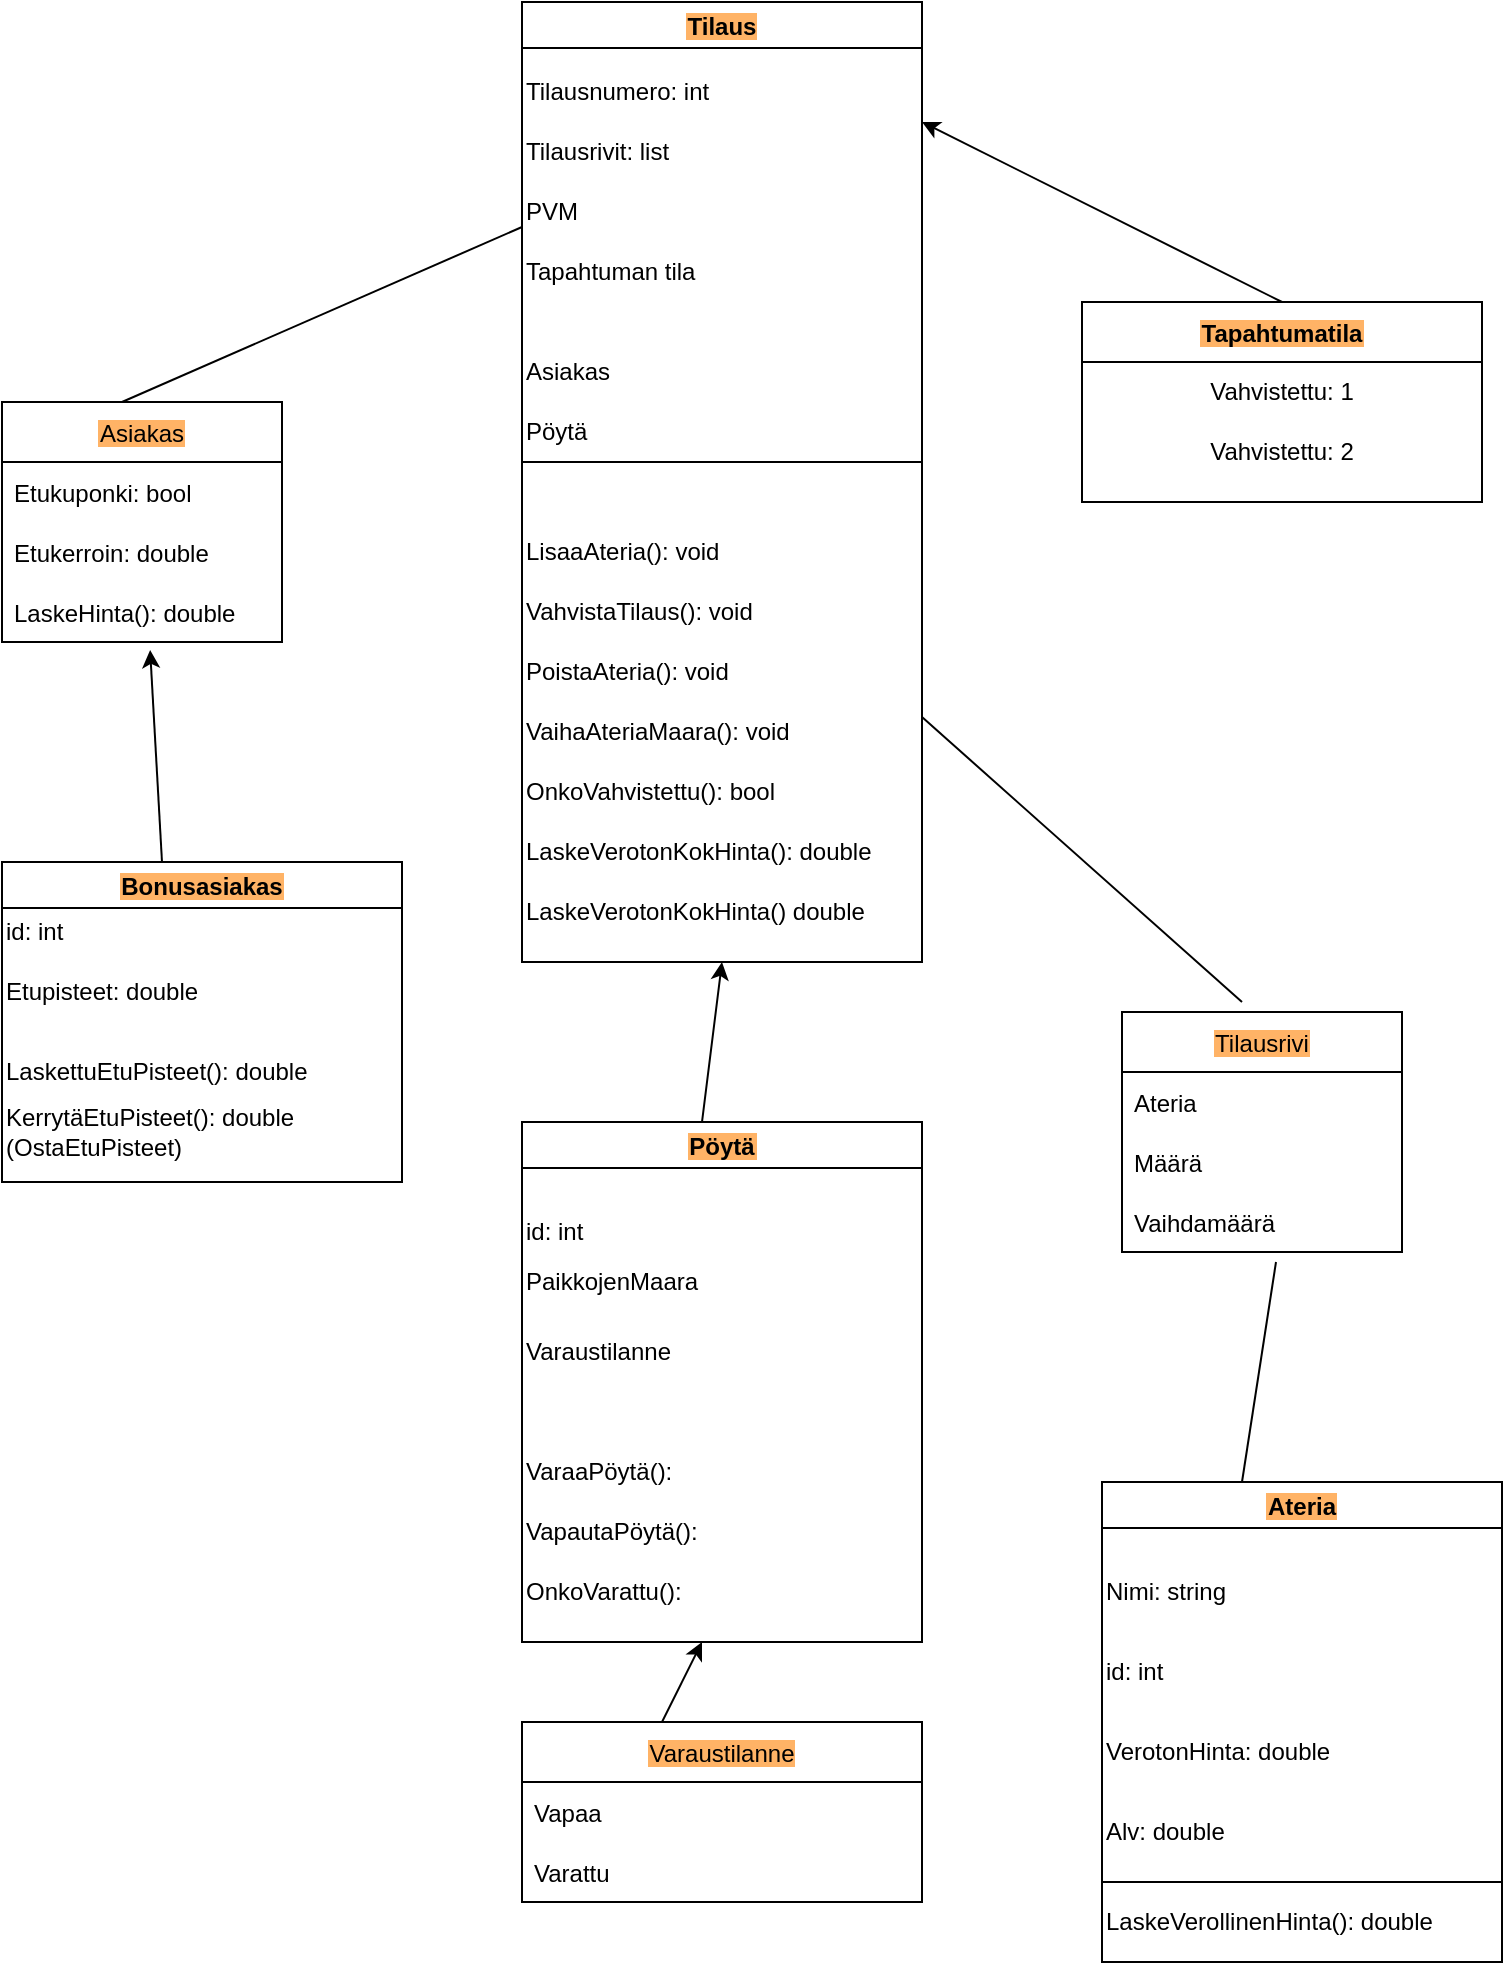 <mxfile version="16.5.3" type="github"><diagram id="C5RBs43oDa-KdzZeNtuy" name="Page-1"><mxGraphModel dx="1422" dy="800" grid="1" gridSize="10" guides="1" tooltips="1" connect="1" arrows="1" fold="1" page="1" pageScale="1" pageWidth="827" pageHeight="1169" math="0" shadow="0"><root><mxCell id="WIyWlLk6GJQsqaUBKTNV-0"/><mxCell id="WIyWlLk6GJQsqaUBKTNV-1" parent="WIyWlLk6GJQsqaUBKTNV-0"/><mxCell id="K6jNtg1mwDY8uvJ7QpCq-33" value="Tilaus" style="swimlane;align=center;labelBackgroundColor=#FFB366;" parent="WIyWlLk6GJQsqaUBKTNV-1" vertex="1"><mxGeometry x="300" y="80" width="200" height="230" as="geometry"/></mxCell><mxCell id="K6jNtg1mwDY8uvJ7QpCq-34" value="Tilausnumero: int" style="text;html=1;strokeColor=none;fillColor=none;align=left;verticalAlign=middle;whiteSpace=wrap;rounded=0;" parent="K6jNtg1mwDY8uvJ7QpCq-33" vertex="1"><mxGeometry y="30" width="200" height="30" as="geometry"/></mxCell><mxCell id="K6jNtg1mwDY8uvJ7QpCq-37" value="Tapahtuman tila" style="text;html=1;strokeColor=none;fillColor=none;align=left;verticalAlign=middle;whiteSpace=wrap;rounded=0;" parent="K6jNtg1mwDY8uvJ7QpCq-33" vertex="1"><mxGeometry y="120" width="200" height="30" as="geometry"/></mxCell><mxCell id="K6jNtg1mwDY8uvJ7QpCq-39" value="Pöytä" style="text;html=1;strokeColor=none;fillColor=none;align=left;verticalAlign=middle;whiteSpace=wrap;rounded=0;" parent="K6jNtg1mwDY8uvJ7QpCq-33" vertex="1"><mxGeometry y="200" width="200" height="30" as="geometry"/></mxCell><mxCell id="K6jNtg1mwDY8uvJ7QpCq-35" value="Tilausrivit: list" style="text;html=1;strokeColor=none;fillColor=none;align=left;verticalAlign=middle;whiteSpace=wrap;rounded=0;" parent="WIyWlLk6GJQsqaUBKTNV-1" vertex="1"><mxGeometry x="300" y="140" width="200" height="30" as="geometry"/></mxCell><mxCell id="K6jNtg1mwDY8uvJ7QpCq-36" value="PVM" style="text;html=1;strokeColor=none;fillColor=none;align=left;verticalAlign=middle;whiteSpace=wrap;rounded=0;" parent="WIyWlLk6GJQsqaUBKTNV-1" vertex="1"><mxGeometry x="300" y="170" width="200" height="30" as="geometry"/></mxCell><mxCell id="K6jNtg1mwDY8uvJ7QpCq-38" value="Asiakas" style="text;html=1;strokeColor=none;fillColor=none;align=left;verticalAlign=middle;whiteSpace=wrap;rounded=0;" parent="WIyWlLk6GJQsqaUBKTNV-1" vertex="1"><mxGeometry x="300" y="250" width="200" height="30" as="geometry"/></mxCell><mxCell id="K6jNtg1mwDY8uvJ7QpCq-40" value="" style="swimlane;startSize=0;" parent="WIyWlLk6GJQsqaUBKTNV-1" vertex="1"><mxGeometry x="300" y="310" width="200" height="250" as="geometry"><mxRectangle x="300" y="310" width="50" height="40" as="alternateBounds"/></mxGeometry></mxCell><mxCell id="K6jNtg1mwDY8uvJ7QpCq-41" value="LisaaAteria(): void" style="text;html=1;strokeColor=none;fillColor=none;align=left;verticalAlign=middle;whiteSpace=wrap;rounded=0;" parent="K6jNtg1mwDY8uvJ7QpCq-40" vertex="1"><mxGeometry y="30" width="200" height="30" as="geometry"/></mxCell><mxCell id="K6jNtg1mwDY8uvJ7QpCq-42" value="VahvistaTilaus(): void" style="text;html=1;strokeColor=none;fillColor=none;align=left;verticalAlign=middle;whiteSpace=wrap;rounded=0;" parent="K6jNtg1mwDY8uvJ7QpCq-40" vertex="1"><mxGeometry y="60" width="200" height="30" as="geometry"/></mxCell><mxCell id="K6jNtg1mwDY8uvJ7QpCq-47" value="LaskeVerotonKokHinta() double" style="text;html=1;strokeColor=none;fillColor=none;align=left;verticalAlign=middle;whiteSpace=wrap;rounded=0;" parent="K6jNtg1mwDY8uvJ7QpCq-40" vertex="1"><mxGeometry y="210" width="200" height="30" as="geometry"/></mxCell><mxCell id="K6jNtg1mwDY8uvJ7QpCq-46" value="LaskeVerotonKokHinta(): double" style="text;html=1;strokeColor=none;fillColor=none;align=left;verticalAlign=middle;whiteSpace=wrap;rounded=0;" parent="K6jNtg1mwDY8uvJ7QpCq-40" vertex="1"><mxGeometry y="180" width="200" height="30" as="geometry"/></mxCell><mxCell id="K6jNtg1mwDY8uvJ7QpCq-43" value="PoistaAteria(): void" style="text;html=1;strokeColor=none;fillColor=none;align=left;verticalAlign=middle;whiteSpace=wrap;rounded=0;" parent="WIyWlLk6GJQsqaUBKTNV-1" vertex="1"><mxGeometry x="300" y="400" width="200" height="30" as="geometry"/></mxCell><mxCell id="K6jNtg1mwDY8uvJ7QpCq-44" value="VaihaAteriaMaara(): void" style="text;html=1;strokeColor=none;fillColor=none;align=left;verticalAlign=middle;whiteSpace=wrap;rounded=0;" parent="WIyWlLk6GJQsqaUBKTNV-1" vertex="1"><mxGeometry x="300" y="430" width="200" height="30" as="geometry"/></mxCell><mxCell id="K6jNtg1mwDY8uvJ7QpCq-45" value="OnkoVahvistettu(): bool" style="text;html=1;strokeColor=none;fillColor=none;align=left;verticalAlign=middle;whiteSpace=wrap;rounded=0;" parent="WIyWlLk6GJQsqaUBKTNV-1" vertex="1"><mxGeometry x="300" y="460" width="200" height="30" as="geometry"/></mxCell><mxCell id="K6jNtg1mwDY8uvJ7QpCq-49" value="Tapahtumatila" style="swimlane;startSize=30;labelBackgroundColor=#FFB366;" parent="WIyWlLk6GJQsqaUBKTNV-1" vertex="1"><mxGeometry x="580" y="230" width="200" height="100" as="geometry"/></mxCell><mxCell id="K6jNtg1mwDY8uvJ7QpCq-51" value="Vahvistettu: 2" style="text;html=1;strokeColor=none;fillColor=none;align=center;verticalAlign=middle;whiteSpace=wrap;rounded=0;" parent="K6jNtg1mwDY8uvJ7QpCq-49" vertex="1"><mxGeometry y="50" width="200" height="50" as="geometry"/></mxCell><mxCell id="K6jNtg1mwDY8uvJ7QpCq-50" value="Vahvistettu: 1" style="text;html=1;strokeColor=none;fillColor=none;align=center;verticalAlign=middle;whiteSpace=wrap;rounded=0;" parent="WIyWlLk6GJQsqaUBKTNV-1" vertex="1"><mxGeometry x="580" y="260" width="200" height="30" as="geometry"/></mxCell><mxCell id="K6jNtg1mwDY8uvJ7QpCq-52" value="Asiakas" style="swimlane;fontStyle=0;childLayout=stackLayout;horizontal=1;startSize=30;horizontalStack=0;resizeParent=1;resizeParentMax=0;resizeLast=0;collapsible=1;marginBottom=0;labelBackgroundColor=#FFB366;" parent="WIyWlLk6GJQsqaUBKTNV-1" vertex="1"><mxGeometry x="40" y="280" width="140" height="120" as="geometry"/></mxCell><mxCell id="K6jNtg1mwDY8uvJ7QpCq-53" value="Etukuponki: bool" style="text;strokeColor=none;fillColor=none;align=left;verticalAlign=middle;spacingLeft=4;spacingRight=4;overflow=hidden;points=[[0,0.5],[1,0.5]];portConstraint=eastwest;rotatable=0;" parent="K6jNtg1mwDY8uvJ7QpCq-52" vertex="1"><mxGeometry y="30" width="140" height="30" as="geometry"/></mxCell><mxCell id="K6jNtg1mwDY8uvJ7QpCq-54" value="Etukerroin: double" style="text;strokeColor=none;fillColor=none;align=left;verticalAlign=middle;spacingLeft=4;spacingRight=4;overflow=hidden;points=[[0,0.5],[1,0.5]];portConstraint=eastwest;rotatable=0;" parent="K6jNtg1mwDY8uvJ7QpCq-52" vertex="1"><mxGeometry y="60" width="140" height="30" as="geometry"/></mxCell><mxCell id="K6jNtg1mwDY8uvJ7QpCq-55" value="LaskeHinta(): double" style="text;strokeColor=none;fillColor=none;align=left;verticalAlign=middle;spacingLeft=4;spacingRight=4;overflow=hidden;points=[[0,0.5],[1,0.5]];portConstraint=eastwest;rotatable=0;" parent="K6jNtg1mwDY8uvJ7QpCq-52" vertex="1"><mxGeometry y="90" width="140" height="30" as="geometry"/></mxCell><mxCell id="K6jNtg1mwDY8uvJ7QpCq-56" value="Bonusasiakas" style="swimlane;align=center;labelBackgroundColor=#FFB366;" parent="WIyWlLk6GJQsqaUBKTNV-1" vertex="1"><mxGeometry x="40" y="510" width="200" height="160" as="geometry"/></mxCell><mxCell id="K6jNtg1mwDY8uvJ7QpCq-58" value="id: int" style="text;html=1;strokeColor=none;fillColor=none;align=left;verticalAlign=middle;whiteSpace=wrap;rounded=0;" parent="K6jNtg1mwDY8uvJ7QpCq-56" vertex="1"><mxGeometry y="20" width="200" height="30" as="geometry"/></mxCell><mxCell id="K6jNtg1mwDY8uvJ7QpCq-61" value="KerrytäEtuPisteet(): double (OstaEtuPisteet)" style="text;html=1;strokeColor=none;fillColor=none;align=left;verticalAlign=middle;whiteSpace=wrap;rounded=0;" parent="K6jNtg1mwDY8uvJ7QpCq-56" vertex="1"><mxGeometry y="120" width="200" height="30" as="geometry"/></mxCell><mxCell id="K6jNtg1mwDY8uvJ7QpCq-59" value="Etupisteet: double" style="text;html=1;strokeColor=none;fillColor=none;align=left;verticalAlign=middle;whiteSpace=wrap;rounded=0;" parent="WIyWlLk6GJQsqaUBKTNV-1" vertex="1"><mxGeometry x="40" y="560" width="200" height="30" as="geometry"/></mxCell><mxCell id="K6jNtg1mwDY8uvJ7QpCq-60" value="LaskettuEtuPisteet(): double" style="text;html=1;strokeColor=none;fillColor=none;align=left;verticalAlign=middle;whiteSpace=wrap;rounded=0;" parent="WIyWlLk6GJQsqaUBKTNV-1" vertex="1"><mxGeometry x="40" y="600" width="200" height="30" as="geometry"/></mxCell><mxCell id="K6jNtg1mwDY8uvJ7QpCq-63" value="Pöytä" style="swimlane;labelBackgroundColor=#FFB366;" parent="WIyWlLk6GJQsqaUBKTNV-1" vertex="1"><mxGeometry x="300" y="640" width="200" height="260" as="geometry"/></mxCell><mxCell id="K6jNtg1mwDY8uvJ7QpCq-64" value="id: int" style="text;html=1;strokeColor=none;fillColor=none;align=left;verticalAlign=middle;whiteSpace=wrap;rounded=0;" parent="K6jNtg1mwDY8uvJ7QpCq-63" vertex="1"><mxGeometry y="40" width="200" height="30" as="geometry"/></mxCell><mxCell id="K6jNtg1mwDY8uvJ7QpCq-66" value="PaikkojenMaara" style="text;html=1;strokeColor=none;fillColor=none;align=left;verticalAlign=middle;whiteSpace=wrap;rounded=0;" parent="K6jNtg1mwDY8uvJ7QpCq-63" vertex="1"><mxGeometry y="60" width="200" height="40" as="geometry"/></mxCell><mxCell id="K6jNtg1mwDY8uvJ7QpCq-65" value="Varaustilanne" style="text;html=1;strokeColor=none;fillColor=none;align=left;verticalAlign=middle;whiteSpace=wrap;rounded=0;" parent="K6jNtg1mwDY8uvJ7QpCq-63" vertex="1"><mxGeometry y="100" width="200" height="30" as="geometry"/></mxCell><mxCell id="K6jNtg1mwDY8uvJ7QpCq-68" value="VaraaPöytä():" style="text;html=1;strokeColor=none;fillColor=none;align=left;verticalAlign=middle;whiteSpace=wrap;rounded=0;" parent="WIyWlLk6GJQsqaUBKTNV-1" vertex="1"><mxGeometry x="300" y="800" width="200" height="30" as="geometry"/></mxCell><mxCell id="K6jNtg1mwDY8uvJ7QpCq-69" value="VapautaPöytä():" style="text;html=1;strokeColor=none;fillColor=none;align=left;verticalAlign=middle;whiteSpace=wrap;rounded=0;" parent="WIyWlLk6GJQsqaUBKTNV-1" vertex="1"><mxGeometry x="300" y="830" width="200" height="30" as="geometry"/></mxCell><mxCell id="K6jNtg1mwDY8uvJ7QpCq-70" value="OnkoVarattu():" style="text;html=1;strokeColor=none;fillColor=none;align=left;verticalAlign=middle;whiteSpace=wrap;rounded=0;" parent="WIyWlLk6GJQsqaUBKTNV-1" vertex="1"><mxGeometry x="300" y="860" width="200" height="30" as="geometry"/></mxCell><mxCell id="K6jNtg1mwDY8uvJ7QpCq-71" value="Varaustilanne" style="swimlane;fontStyle=0;childLayout=stackLayout;horizontal=1;startSize=30;horizontalStack=0;resizeParent=1;resizeParentMax=0;resizeLast=0;collapsible=1;marginBottom=0;labelBackgroundColor=#FFB366;" parent="WIyWlLk6GJQsqaUBKTNV-1" vertex="1"><mxGeometry x="300" y="940" width="200" height="90" as="geometry"/></mxCell><mxCell id="K6jNtg1mwDY8uvJ7QpCq-72" value="Vapaa" style="text;strokeColor=none;fillColor=none;align=left;verticalAlign=middle;spacingLeft=4;spacingRight=4;overflow=hidden;points=[[0,0.5],[1,0.5]];portConstraint=eastwest;rotatable=0;" parent="K6jNtg1mwDY8uvJ7QpCq-71" vertex="1"><mxGeometry y="30" width="200" height="30" as="geometry"/></mxCell><mxCell id="K6jNtg1mwDY8uvJ7QpCq-73" value="Varattu" style="text;strokeColor=none;fillColor=none;align=left;verticalAlign=middle;spacingLeft=4;spacingRight=4;overflow=hidden;points=[[0,0.5],[1,0.5]];portConstraint=eastwest;rotatable=0;" parent="K6jNtg1mwDY8uvJ7QpCq-71" vertex="1"><mxGeometry y="60" width="200" height="30" as="geometry"/></mxCell><mxCell id="K6jNtg1mwDY8uvJ7QpCq-75" value="Tilausrivi" style="swimlane;fontStyle=0;childLayout=stackLayout;horizontal=1;startSize=30;horizontalStack=0;resizeParent=1;resizeParentMax=0;resizeLast=0;collapsible=1;marginBottom=0;labelBackgroundColor=#FFB366;" parent="WIyWlLk6GJQsqaUBKTNV-1" vertex="1"><mxGeometry x="600" y="585" width="140" height="120" as="geometry"/></mxCell><mxCell id="K6jNtg1mwDY8uvJ7QpCq-76" value="Ateria" style="text;strokeColor=none;fillColor=none;align=left;verticalAlign=middle;spacingLeft=4;spacingRight=4;overflow=hidden;points=[[0,0.5],[1,0.5]];portConstraint=eastwest;rotatable=0;" parent="K6jNtg1mwDY8uvJ7QpCq-75" vertex="1"><mxGeometry y="30" width="140" height="30" as="geometry"/></mxCell><mxCell id="K6jNtg1mwDY8uvJ7QpCq-77" value="Määrä" style="text;strokeColor=none;fillColor=none;align=left;verticalAlign=middle;spacingLeft=4;spacingRight=4;overflow=hidden;points=[[0,0.5],[1,0.5]];portConstraint=eastwest;rotatable=0;" parent="K6jNtg1mwDY8uvJ7QpCq-75" vertex="1"><mxGeometry y="60" width="140" height="30" as="geometry"/></mxCell><mxCell id="K6jNtg1mwDY8uvJ7QpCq-78" value="Vaihdamäärä" style="text;strokeColor=none;fillColor=none;align=left;verticalAlign=middle;spacingLeft=4;spacingRight=4;overflow=hidden;points=[[0,0.5],[1,0.5]];portConstraint=eastwest;rotatable=0;" parent="K6jNtg1mwDY8uvJ7QpCq-75" vertex="1"><mxGeometry y="90" width="140" height="30" as="geometry"/></mxCell><mxCell id="K6jNtg1mwDY8uvJ7QpCq-83" value="Ateria" style="swimlane;startSize=23;labelBackgroundColor=#FFB366;" parent="WIyWlLk6GJQsqaUBKTNV-1" vertex="1"><mxGeometry x="590" y="820" width="200" height="240" as="geometry"/></mxCell><mxCell id="K6jNtg1mwDY8uvJ7QpCq-84" value="Nimi: string" style="text;html=1;strokeColor=none;fillColor=none;align=left;verticalAlign=middle;whiteSpace=wrap;rounded=0;" parent="K6jNtg1mwDY8uvJ7QpCq-83" vertex="1"><mxGeometry y="40" width="200" height="30" as="geometry"/></mxCell><mxCell id="K6jNtg1mwDY8uvJ7QpCq-85" value="id: int" style="text;html=1;strokeColor=none;fillColor=none;align=left;verticalAlign=middle;whiteSpace=wrap;rounded=0;" parent="K6jNtg1mwDY8uvJ7QpCq-83" vertex="1"><mxGeometry y="80" width="200" height="30" as="geometry"/></mxCell><mxCell id="K6jNtg1mwDY8uvJ7QpCq-86" value="VerotonHinta: double" style="text;html=1;strokeColor=none;fillColor=none;align=left;verticalAlign=middle;whiteSpace=wrap;rounded=0;" parent="K6jNtg1mwDY8uvJ7QpCq-83" vertex="1"><mxGeometry y="120" width="200" height="30" as="geometry"/></mxCell><mxCell id="K6jNtg1mwDY8uvJ7QpCq-88" value="" style="rounded=0;whiteSpace=wrap;html=1;" parent="K6jNtg1mwDY8uvJ7QpCq-83" vertex="1"><mxGeometry y="200" width="200" height="40" as="geometry"/></mxCell><mxCell id="K6jNtg1mwDY8uvJ7QpCq-89" value="LaskeVerollinenHinta(): double" style="text;html=1;strokeColor=none;fillColor=none;align=left;verticalAlign=middle;whiteSpace=wrap;rounded=0;" parent="K6jNtg1mwDY8uvJ7QpCq-83" vertex="1"><mxGeometry y="205" width="200" height="30" as="geometry"/></mxCell><mxCell id="K6jNtg1mwDY8uvJ7QpCq-87" value="Alv: double" style="text;html=1;strokeColor=none;fillColor=none;align=left;verticalAlign=middle;whiteSpace=wrap;rounded=0;" parent="WIyWlLk6GJQsqaUBKTNV-1" vertex="1"><mxGeometry x="590" y="980" width="200" height="30" as="geometry"/></mxCell><mxCell id="K6jNtg1mwDY8uvJ7QpCq-99" value="" style="endArrow=classic;html=1;rounded=0;entryX=1;entryY=0;entryDx=0;entryDy=0;exitX=0.5;exitY=0;exitDx=0;exitDy=0;" parent="WIyWlLk6GJQsqaUBKTNV-1" source="K6jNtg1mwDY8uvJ7QpCq-49" target="K6jNtg1mwDY8uvJ7QpCq-35" edge="1"><mxGeometry width="50" height="50" relative="1" as="geometry"><mxPoint x="680" y="220" as="sourcePoint"/><mxPoint x="620" y="160" as="targetPoint"/><Array as="points"/></mxGeometry></mxCell><mxCell id="K6jNtg1mwDY8uvJ7QpCq-100" value="" style="endArrow=none;html=1;rounded=0;entryX=0;entryY=0.75;entryDx=0;entryDy=0;" parent="WIyWlLk6GJQsqaUBKTNV-1" target="K6jNtg1mwDY8uvJ7QpCq-36" edge="1"><mxGeometry width="50" height="50" relative="1" as="geometry"><mxPoint x="100" y="280" as="sourcePoint"/><mxPoint x="150" y="230" as="targetPoint"/></mxGeometry></mxCell><mxCell id="K6jNtg1mwDY8uvJ7QpCq-101" value="" style="endArrow=classic;html=1;rounded=0;entryX=0.529;entryY=1.133;entryDx=0;entryDy=0;entryPerimeter=0;" parent="WIyWlLk6GJQsqaUBKTNV-1" target="K6jNtg1mwDY8uvJ7QpCq-55" edge="1"><mxGeometry width="50" height="50" relative="1" as="geometry"><mxPoint x="120" y="510" as="sourcePoint"/><mxPoint x="170" y="460" as="targetPoint"/></mxGeometry></mxCell><mxCell id="K6jNtg1mwDY8uvJ7QpCq-102" value="" style="endArrow=classic;html=1;rounded=0;entryX=0.5;entryY=1;entryDx=0;entryDy=0;" parent="WIyWlLk6GJQsqaUBKTNV-1" target="K6jNtg1mwDY8uvJ7QpCq-40" edge="1"><mxGeometry width="50" height="50" relative="1" as="geometry"><mxPoint x="390" y="640" as="sourcePoint"/><mxPoint x="440" y="590" as="targetPoint"/></mxGeometry></mxCell><mxCell id="K6jNtg1mwDY8uvJ7QpCq-103" value="" style="endArrow=classic;html=1;rounded=0;" parent="WIyWlLk6GJQsqaUBKTNV-1" edge="1"><mxGeometry width="50" height="50" relative="1" as="geometry"><mxPoint x="370" y="940" as="sourcePoint"/><mxPoint x="390" y="900" as="targetPoint"/></mxGeometry></mxCell><mxCell id="K6jNtg1mwDY8uvJ7QpCq-104" value="" style="endArrow=none;html=1;rounded=0;entryX=0.55;entryY=1.167;entryDx=0;entryDy=0;entryPerimeter=0;" parent="WIyWlLk6GJQsqaUBKTNV-1" target="K6jNtg1mwDY8uvJ7QpCq-78" edge="1"><mxGeometry width="50" height="50" relative="1" as="geometry"><mxPoint x="660" y="820" as="sourcePoint"/><mxPoint x="710" y="770" as="targetPoint"/></mxGeometry></mxCell><mxCell id="K6jNtg1mwDY8uvJ7QpCq-105" value="" style="endArrow=none;html=1;rounded=0;entryX=1;entryY=0.25;entryDx=0;entryDy=0;" parent="WIyWlLk6GJQsqaUBKTNV-1" target="K6jNtg1mwDY8uvJ7QpCq-44" edge="1"><mxGeometry width="50" height="50" relative="1" as="geometry"><mxPoint x="660" y="580" as="sourcePoint"/><mxPoint x="710" y="530" as="targetPoint"/></mxGeometry></mxCell></root></mxGraphModel></diagram></mxfile>